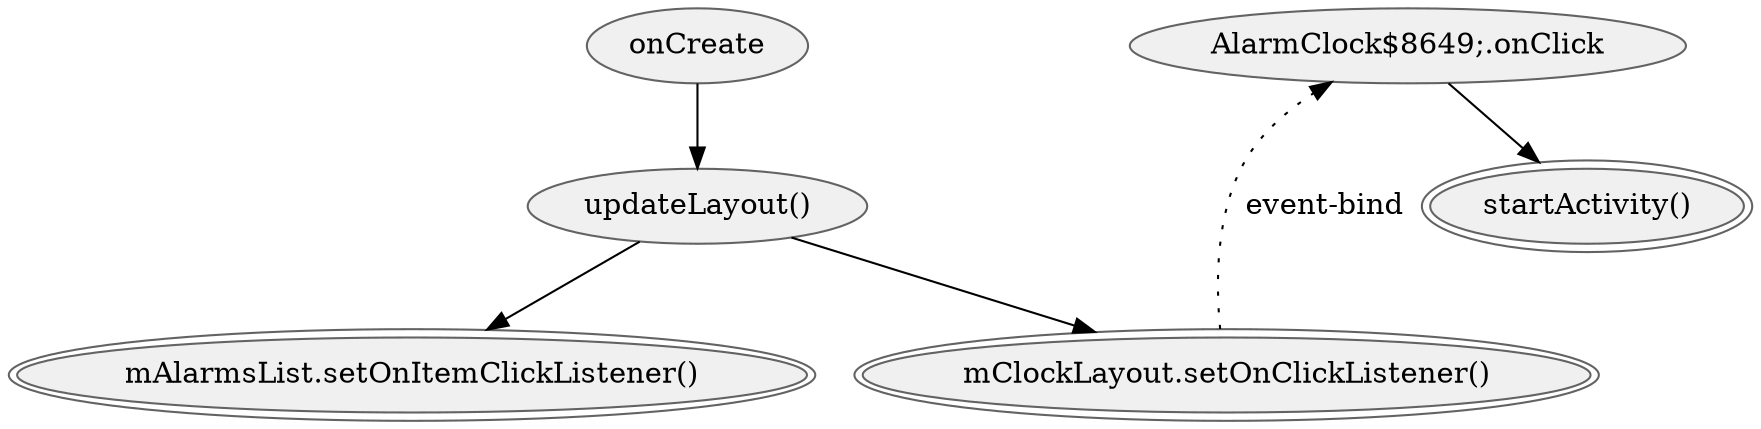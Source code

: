 digraph {
rankdir = TB;
fontname="Helvetica";
node[style="filled,solid", colorscheme=greys3, fillcolor=1, color=3];


onCreate;
update[label="updateLayout()"];
setOnItemClickListener[label="mAlarmsList.setOnItemClickListener()",peripheries=2];
setOnClickListener[label="mClockLayout.setOnClickListener()",peripheries=2];

onCreate -> update;
update -> setOnItemClickListener;
update -> setOnClickListener;

startAct[label="startActivity()",peripheries=2];
onClick[label="AlarmClock$8649;.onClick"];
onClick -> startAct;


{ rank=same; onCreate onClick }
setOnClickListener -> onClick [label="event-bind",style=dotted];

}